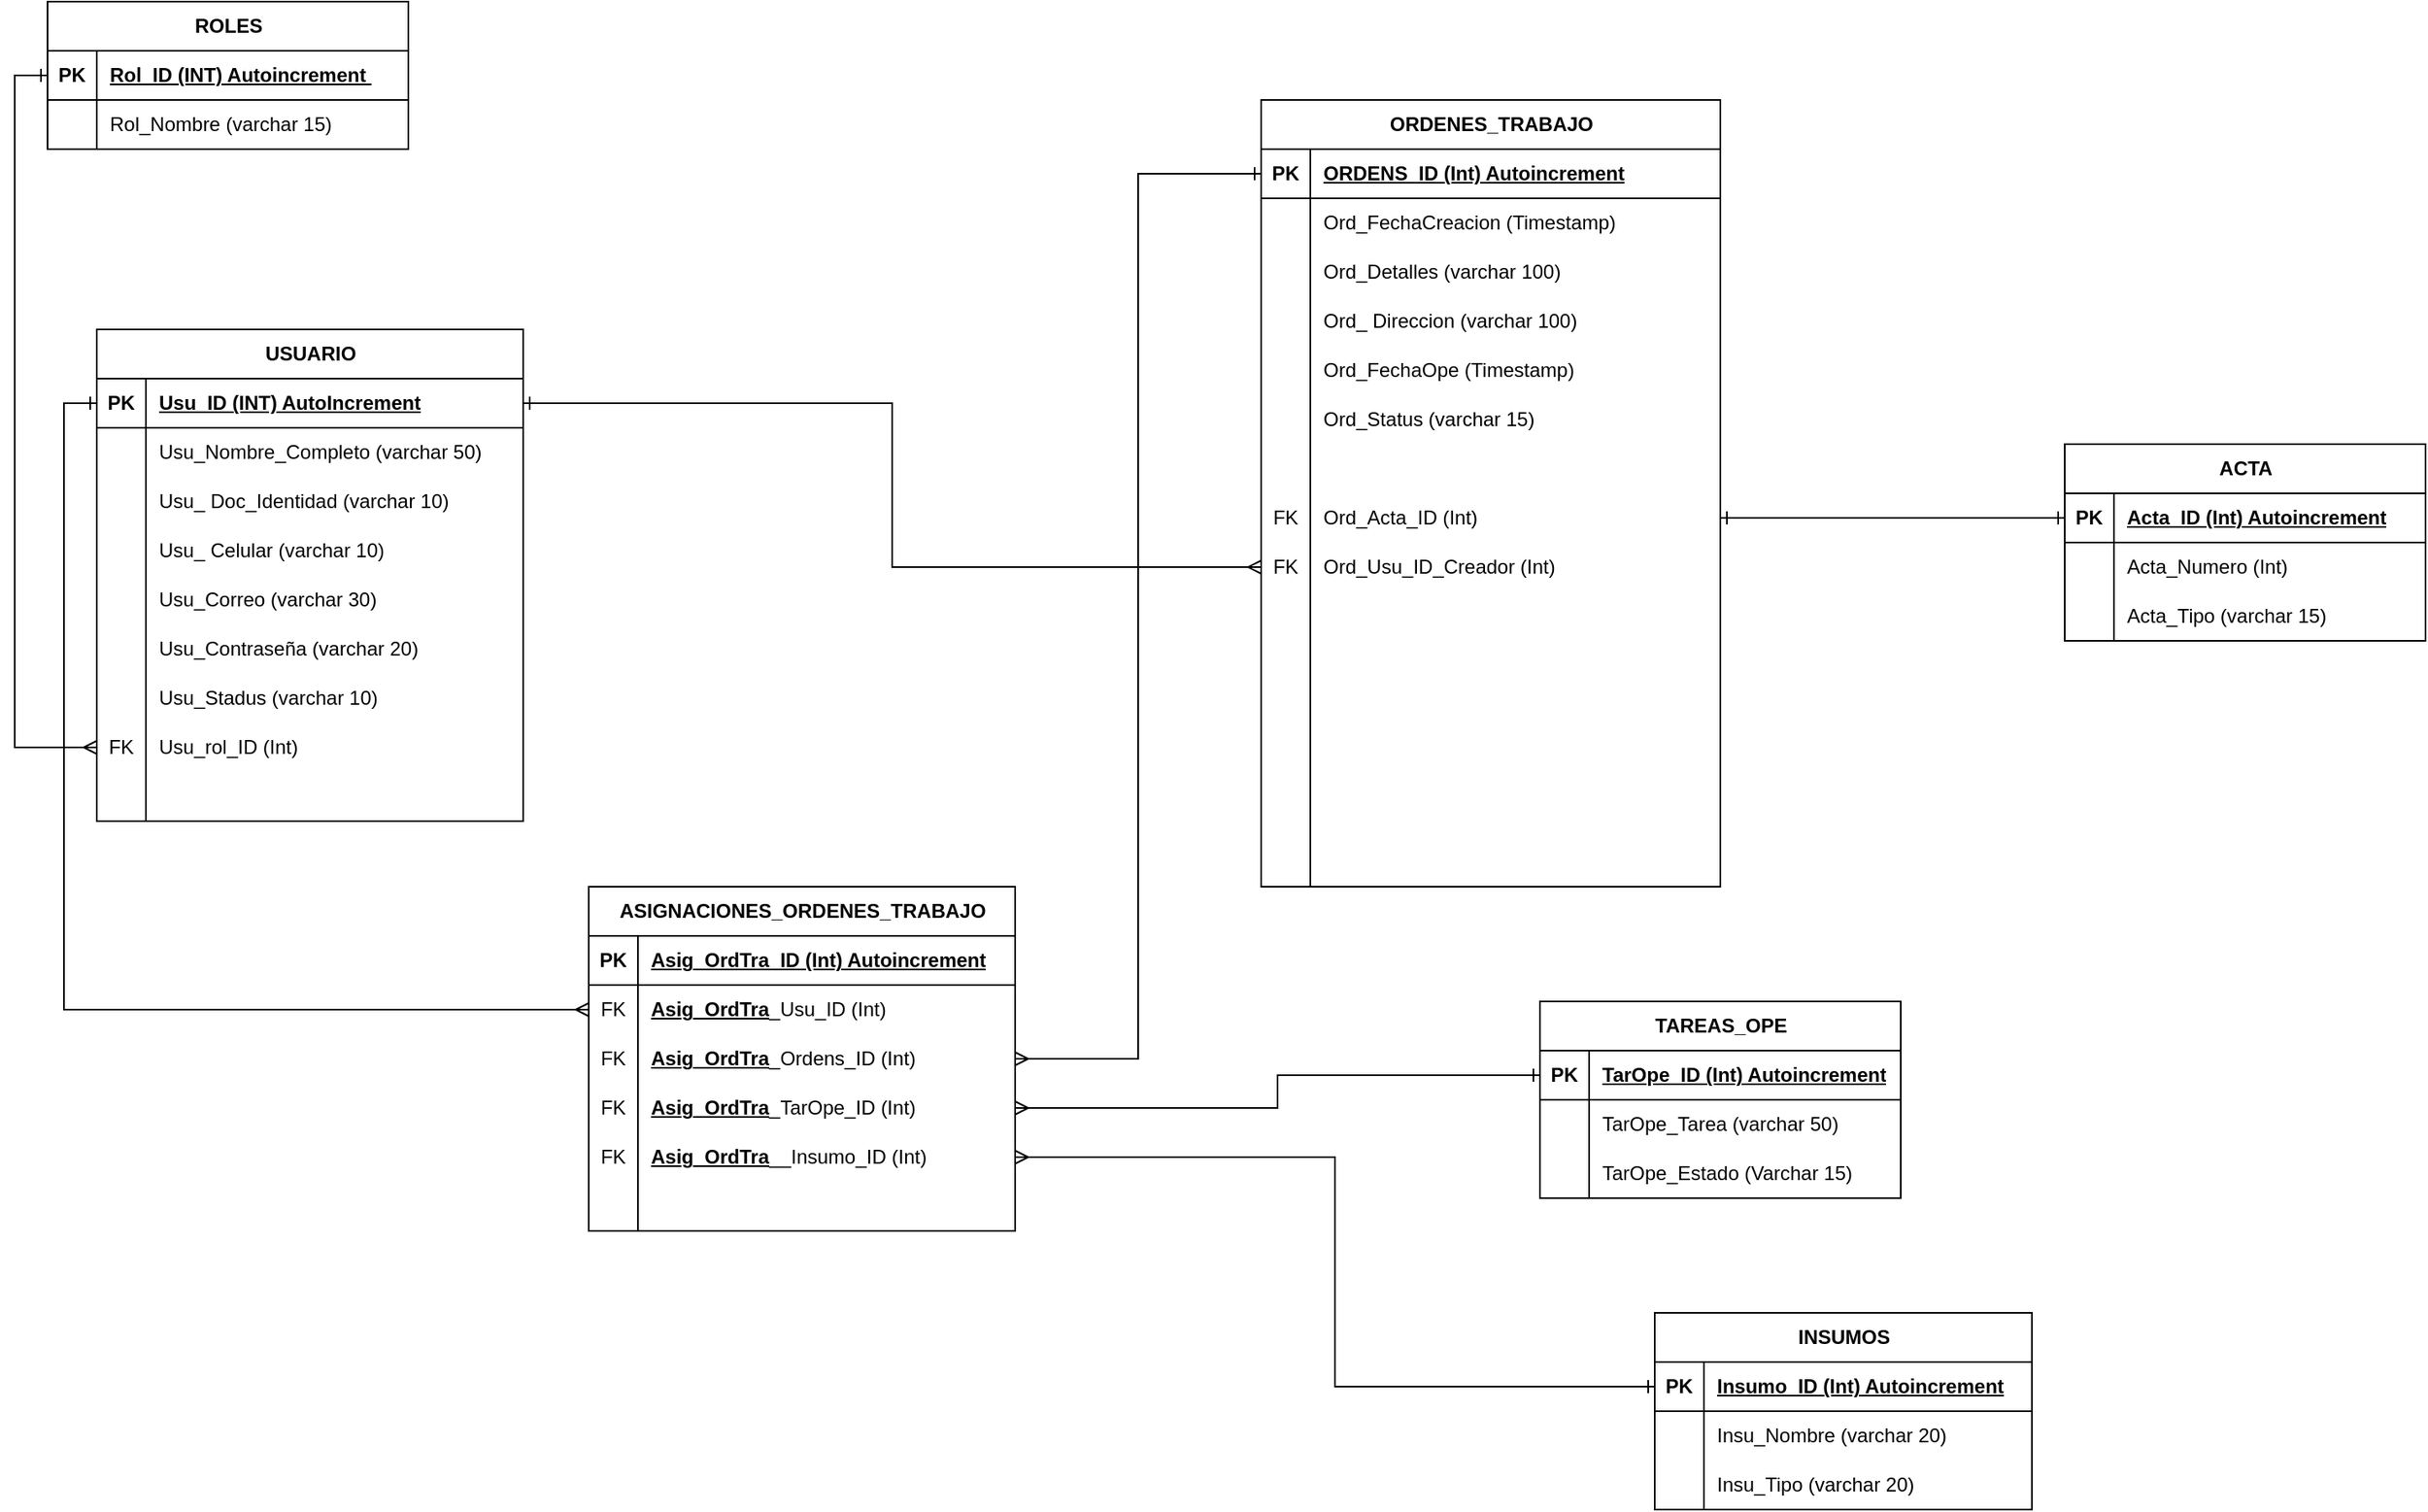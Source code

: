 <mxfile version="28.0.7">
  <diagram name="Página-1" id="JYZDpIAb-NuVrdVLog4q">
    <mxGraphModel dx="2421" dy="889" grid="0" gridSize="10" guides="1" tooltips="1" connect="1" arrows="1" fold="1" page="0" pageScale="1" pageWidth="1200" pageHeight="1920" background="none" math="0" shadow="0">
      <root>
        <mxCell id="0" />
        <mxCell id="1" parent="0" />
        <mxCell id="l03c7asjskJyUu1pIkQT-1" value="USUARIO" style="shape=table;startSize=30;container=1;collapsible=1;childLayout=tableLayout;fixedRows=1;rowLines=0;fontStyle=1;align=center;resizeLast=1;html=1;" parent="1" vertex="1">
          <mxGeometry x="180" y="230" width="260" height="300" as="geometry" />
        </mxCell>
        <mxCell id="l03c7asjskJyUu1pIkQT-2" value="" style="shape=tableRow;horizontal=0;startSize=0;swimlaneHead=0;swimlaneBody=0;fillColor=none;collapsible=0;dropTarget=0;points=[[0,0.5],[1,0.5]];portConstraint=eastwest;top=0;left=0;right=0;bottom=1;" parent="l03c7asjskJyUu1pIkQT-1" vertex="1">
          <mxGeometry y="30" width="260" height="30" as="geometry" />
        </mxCell>
        <mxCell id="l03c7asjskJyUu1pIkQT-3" value="PK" style="shape=partialRectangle;connectable=0;fillColor=none;top=0;left=0;bottom=0;right=0;fontStyle=1;overflow=hidden;whiteSpace=wrap;html=1;" parent="l03c7asjskJyUu1pIkQT-2" vertex="1">
          <mxGeometry width="30" height="30" as="geometry">
            <mxRectangle width="30" height="30" as="alternateBounds" />
          </mxGeometry>
        </mxCell>
        <mxCell id="l03c7asjskJyUu1pIkQT-4" value="Usu_ID (INT) AutoIncrement" style="shape=partialRectangle;connectable=0;fillColor=none;top=0;left=0;bottom=0;right=0;align=left;spacingLeft=6;fontStyle=5;overflow=hidden;whiteSpace=wrap;html=1;" parent="l03c7asjskJyUu1pIkQT-2" vertex="1">
          <mxGeometry x="30" width="230" height="30" as="geometry">
            <mxRectangle width="230" height="30" as="alternateBounds" />
          </mxGeometry>
        </mxCell>
        <mxCell id="l03c7asjskJyUu1pIkQT-5" value="" style="shape=tableRow;horizontal=0;startSize=0;swimlaneHead=0;swimlaneBody=0;fillColor=none;collapsible=0;dropTarget=0;points=[[0,0.5],[1,0.5]];portConstraint=eastwest;top=0;left=0;right=0;bottom=0;" parent="l03c7asjskJyUu1pIkQT-1" vertex="1">
          <mxGeometry y="60" width="260" height="30" as="geometry" />
        </mxCell>
        <mxCell id="l03c7asjskJyUu1pIkQT-6" value="" style="shape=partialRectangle;connectable=0;fillColor=none;top=0;left=0;bottom=0;right=0;editable=1;overflow=hidden;whiteSpace=wrap;html=1;" parent="l03c7asjskJyUu1pIkQT-5" vertex="1">
          <mxGeometry width="30" height="30" as="geometry">
            <mxRectangle width="30" height="30" as="alternateBounds" />
          </mxGeometry>
        </mxCell>
        <mxCell id="l03c7asjskJyUu1pIkQT-7" value="Usu_Nombre_Completo (varchar 50)" style="shape=partialRectangle;connectable=0;fillColor=none;top=0;left=0;bottom=0;right=0;align=left;spacingLeft=6;overflow=hidden;whiteSpace=wrap;html=1;" parent="l03c7asjskJyUu1pIkQT-5" vertex="1">
          <mxGeometry x="30" width="230" height="30" as="geometry">
            <mxRectangle width="230" height="30" as="alternateBounds" />
          </mxGeometry>
        </mxCell>
        <mxCell id="l03c7asjskJyUu1pIkQT-8" value="" style="shape=tableRow;horizontal=0;startSize=0;swimlaneHead=0;swimlaneBody=0;fillColor=none;collapsible=0;dropTarget=0;points=[[0,0.5],[1,0.5]];portConstraint=eastwest;top=0;left=0;right=0;bottom=0;" parent="l03c7asjskJyUu1pIkQT-1" vertex="1">
          <mxGeometry y="90" width="260" height="30" as="geometry" />
        </mxCell>
        <mxCell id="l03c7asjskJyUu1pIkQT-9" value="" style="shape=partialRectangle;connectable=0;fillColor=none;top=0;left=0;bottom=0;right=0;editable=1;overflow=hidden;whiteSpace=wrap;html=1;" parent="l03c7asjskJyUu1pIkQT-8" vertex="1">
          <mxGeometry width="30" height="30" as="geometry">
            <mxRectangle width="30" height="30" as="alternateBounds" />
          </mxGeometry>
        </mxCell>
        <mxCell id="l03c7asjskJyUu1pIkQT-10" value="Usu_ Doc_Identidad (varchar 10)" style="shape=partialRectangle;connectable=0;fillColor=none;top=0;left=0;bottom=0;right=0;align=left;spacingLeft=6;overflow=hidden;whiteSpace=wrap;html=1;" parent="l03c7asjskJyUu1pIkQT-8" vertex="1">
          <mxGeometry x="30" width="230" height="30" as="geometry">
            <mxRectangle width="230" height="30" as="alternateBounds" />
          </mxGeometry>
        </mxCell>
        <mxCell id="l03c7asjskJyUu1pIkQT-11" value="" style="shape=tableRow;horizontal=0;startSize=0;swimlaneHead=0;swimlaneBody=0;fillColor=none;collapsible=0;dropTarget=0;points=[[0,0.5],[1,0.5]];portConstraint=eastwest;top=0;left=0;right=0;bottom=0;" parent="l03c7asjskJyUu1pIkQT-1" vertex="1">
          <mxGeometry y="120" width="260" height="30" as="geometry" />
        </mxCell>
        <mxCell id="l03c7asjskJyUu1pIkQT-12" value="" style="shape=partialRectangle;connectable=0;fillColor=none;top=0;left=0;bottom=0;right=0;editable=1;overflow=hidden;whiteSpace=wrap;html=1;" parent="l03c7asjskJyUu1pIkQT-11" vertex="1">
          <mxGeometry width="30" height="30" as="geometry">
            <mxRectangle width="30" height="30" as="alternateBounds" />
          </mxGeometry>
        </mxCell>
        <mxCell id="l03c7asjskJyUu1pIkQT-13" value="Usu_ Celular (varchar 10)" style="shape=partialRectangle;connectable=0;fillColor=none;top=0;left=0;bottom=0;right=0;align=left;spacingLeft=6;overflow=hidden;whiteSpace=wrap;html=1;" parent="l03c7asjskJyUu1pIkQT-11" vertex="1">
          <mxGeometry x="30" width="230" height="30" as="geometry">
            <mxRectangle width="230" height="30" as="alternateBounds" />
          </mxGeometry>
        </mxCell>
        <mxCell id="l03c7asjskJyUu1pIkQT-14" style="shape=tableRow;horizontal=0;startSize=0;swimlaneHead=0;swimlaneBody=0;fillColor=none;collapsible=0;dropTarget=0;points=[[0,0.5],[1,0.5]];portConstraint=eastwest;top=0;left=0;right=0;bottom=0;" parent="l03c7asjskJyUu1pIkQT-1" vertex="1">
          <mxGeometry y="150" width="260" height="30" as="geometry" />
        </mxCell>
        <mxCell id="l03c7asjskJyUu1pIkQT-15" style="shape=partialRectangle;connectable=0;fillColor=none;top=0;left=0;bottom=0;right=0;editable=1;overflow=hidden;whiteSpace=wrap;html=1;" parent="l03c7asjskJyUu1pIkQT-14" vertex="1">
          <mxGeometry width="30" height="30" as="geometry">
            <mxRectangle width="30" height="30" as="alternateBounds" />
          </mxGeometry>
        </mxCell>
        <mxCell id="l03c7asjskJyUu1pIkQT-16" value="Usu_Correo (varchar 30)" style="shape=partialRectangle;connectable=0;fillColor=none;top=0;left=0;bottom=0;right=0;align=left;spacingLeft=6;overflow=hidden;whiteSpace=wrap;html=1;" parent="l03c7asjskJyUu1pIkQT-14" vertex="1">
          <mxGeometry x="30" width="230" height="30" as="geometry">
            <mxRectangle width="230" height="30" as="alternateBounds" />
          </mxGeometry>
        </mxCell>
        <mxCell id="l03c7asjskJyUu1pIkQT-17" style="shape=tableRow;horizontal=0;startSize=0;swimlaneHead=0;swimlaneBody=0;fillColor=none;collapsible=0;dropTarget=0;points=[[0,0.5],[1,0.5]];portConstraint=eastwest;top=0;left=0;right=0;bottom=0;" parent="l03c7asjskJyUu1pIkQT-1" vertex="1">
          <mxGeometry y="180" width="260" height="30" as="geometry" />
        </mxCell>
        <mxCell id="l03c7asjskJyUu1pIkQT-18" style="shape=partialRectangle;connectable=0;fillColor=none;top=0;left=0;bottom=0;right=0;editable=1;overflow=hidden;whiteSpace=wrap;html=1;" parent="l03c7asjskJyUu1pIkQT-17" vertex="1">
          <mxGeometry width="30" height="30" as="geometry">
            <mxRectangle width="30" height="30" as="alternateBounds" />
          </mxGeometry>
        </mxCell>
        <mxCell id="l03c7asjskJyUu1pIkQT-19" value="Usu_Contraseña (varchar 20)" style="shape=partialRectangle;connectable=0;fillColor=none;top=0;left=0;bottom=0;right=0;align=left;spacingLeft=6;overflow=hidden;whiteSpace=wrap;html=1;" parent="l03c7asjskJyUu1pIkQT-17" vertex="1">
          <mxGeometry x="30" width="230" height="30" as="geometry">
            <mxRectangle width="230" height="30" as="alternateBounds" />
          </mxGeometry>
        </mxCell>
        <mxCell id="l03c7asjskJyUu1pIkQT-20" style="shape=tableRow;horizontal=0;startSize=0;swimlaneHead=0;swimlaneBody=0;fillColor=none;collapsible=0;dropTarget=0;points=[[0,0.5],[1,0.5]];portConstraint=eastwest;top=0;left=0;right=0;bottom=0;" parent="l03c7asjskJyUu1pIkQT-1" vertex="1">
          <mxGeometry y="210" width="260" height="30" as="geometry" />
        </mxCell>
        <mxCell id="l03c7asjskJyUu1pIkQT-21" style="shape=partialRectangle;connectable=0;fillColor=none;top=0;left=0;bottom=0;right=0;editable=1;overflow=hidden;whiteSpace=wrap;html=1;" parent="l03c7asjskJyUu1pIkQT-20" vertex="1">
          <mxGeometry width="30" height="30" as="geometry">
            <mxRectangle width="30" height="30" as="alternateBounds" />
          </mxGeometry>
        </mxCell>
        <mxCell id="l03c7asjskJyUu1pIkQT-22" value="Usu_Stadus (varchar 10)" style="shape=partialRectangle;connectable=0;fillColor=none;top=0;left=0;bottom=0;right=0;align=left;spacingLeft=6;overflow=hidden;whiteSpace=wrap;html=1;" parent="l03c7asjskJyUu1pIkQT-20" vertex="1">
          <mxGeometry x="30" width="230" height="30" as="geometry">
            <mxRectangle width="230" height="30" as="alternateBounds" />
          </mxGeometry>
        </mxCell>
        <mxCell id="l03c7asjskJyUu1pIkQT-23" style="shape=tableRow;horizontal=0;startSize=0;swimlaneHead=0;swimlaneBody=0;fillColor=none;collapsible=0;dropTarget=0;points=[[0,0.5],[1,0.5]];portConstraint=eastwest;top=0;left=0;right=0;bottom=0;" parent="l03c7asjskJyUu1pIkQT-1" vertex="1">
          <mxGeometry y="240" width="260" height="30" as="geometry" />
        </mxCell>
        <mxCell id="l03c7asjskJyUu1pIkQT-24" value="FK" style="shape=partialRectangle;connectable=0;fillColor=none;top=0;left=0;bottom=0;right=0;editable=1;overflow=hidden;whiteSpace=wrap;html=1;" parent="l03c7asjskJyUu1pIkQT-23" vertex="1">
          <mxGeometry width="30" height="30" as="geometry">
            <mxRectangle width="30" height="30" as="alternateBounds" />
          </mxGeometry>
        </mxCell>
        <mxCell id="l03c7asjskJyUu1pIkQT-25" value="Usu_rol_ID (Int)" style="shape=partialRectangle;connectable=0;fillColor=none;top=0;left=0;bottom=0;right=0;align=left;spacingLeft=6;overflow=hidden;whiteSpace=wrap;html=1;" parent="l03c7asjskJyUu1pIkQT-23" vertex="1">
          <mxGeometry x="30" width="230" height="30" as="geometry">
            <mxRectangle width="230" height="30" as="alternateBounds" />
          </mxGeometry>
        </mxCell>
        <mxCell id="l03c7asjskJyUu1pIkQT-26" style="shape=tableRow;horizontal=0;startSize=0;swimlaneHead=0;swimlaneBody=0;fillColor=none;collapsible=0;dropTarget=0;points=[[0,0.5],[1,0.5]];portConstraint=eastwest;top=0;left=0;right=0;bottom=0;" parent="l03c7asjskJyUu1pIkQT-1" vertex="1">
          <mxGeometry y="270" width="260" height="30" as="geometry" />
        </mxCell>
        <mxCell id="l03c7asjskJyUu1pIkQT-27" style="shape=partialRectangle;connectable=0;fillColor=none;top=0;left=0;bottom=0;right=0;editable=1;overflow=hidden;whiteSpace=wrap;html=1;" parent="l03c7asjskJyUu1pIkQT-26" vertex="1">
          <mxGeometry width="30" height="30" as="geometry">
            <mxRectangle width="30" height="30" as="alternateBounds" />
          </mxGeometry>
        </mxCell>
        <mxCell id="l03c7asjskJyUu1pIkQT-28" style="shape=partialRectangle;connectable=0;fillColor=none;top=0;left=0;bottom=0;right=0;align=left;spacingLeft=6;overflow=hidden;whiteSpace=wrap;html=1;" parent="l03c7asjskJyUu1pIkQT-26" vertex="1">
          <mxGeometry x="30" width="230" height="30" as="geometry">
            <mxRectangle width="230" height="30" as="alternateBounds" />
          </mxGeometry>
        </mxCell>
        <mxCell id="l03c7asjskJyUu1pIkQT-29" value="ROLES" style="shape=table;startSize=30;container=1;collapsible=1;childLayout=tableLayout;fixedRows=1;rowLines=0;fontStyle=1;align=center;resizeLast=1;html=1;" parent="1" vertex="1">
          <mxGeometry x="150" y="30" width="220" height="90" as="geometry" />
        </mxCell>
        <mxCell id="l03c7asjskJyUu1pIkQT-30" value="" style="shape=tableRow;horizontal=0;startSize=0;swimlaneHead=0;swimlaneBody=0;fillColor=none;collapsible=0;dropTarget=0;points=[[0,0.5],[1,0.5]];portConstraint=eastwest;top=0;left=0;right=0;bottom=1;" parent="l03c7asjskJyUu1pIkQT-29" vertex="1">
          <mxGeometry y="30" width="220" height="30" as="geometry" />
        </mxCell>
        <mxCell id="l03c7asjskJyUu1pIkQT-31" value="PK" style="shape=partialRectangle;connectable=0;fillColor=none;top=0;left=0;bottom=0;right=0;fontStyle=1;overflow=hidden;whiteSpace=wrap;html=1;" parent="l03c7asjskJyUu1pIkQT-30" vertex="1">
          <mxGeometry width="30" height="30" as="geometry">
            <mxRectangle width="30" height="30" as="alternateBounds" />
          </mxGeometry>
        </mxCell>
        <mxCell id="l03c7asjskJyUu1pIkQT-32" value="Rol_ID (INT) Autoincrement&amp;nbsp;" style="shape=partialRectangle;connectable=0;fillColor=none;top=0;left=0;bottom=0;right=0;align=left;spacingLeft=6;fontStyle=5;overflow=hidden;whiteSpace=wrap;html=1;" parent="l03c7asjskJyUu1pIkQT-30" vertex="1">
          <mxGeometry x="30" width="190" height="30" as="geometry">
            <mxRectangle width="190" height="30" as="alternateBounds" />
          </mxGeometry>
        </mxCell>
        <mxCell id="l03c7asjskJyUu1pIkQT-33" value="" style="shape=tableRow;horizontal=0;startSize=0;swimlaneHead=0;swimlaneBody=0;fillColor=none;collapsible=0;dropTarget=0;points=[[0,0.5],[1,0.5]];portConstraint=eastwest;top=0;left=0;right=0;bottom=0;" parent="l03c7asjskJyUu1pIkQT-29" vertex="1">
          <mxGeometry y="60" width="220" height="30" as="geometry" />
        </mxCell>
        <mxCell id="l03c7asjskJyUu1pIkQT-34" value="" style="shape=partialRectangle;connectable=0;fillColor=none;top=0;left=0;bottom=0;right=0;editable=1;overflow=hidden;whiteSpace=wrap;html=1;" parent="l03c7asjskJyUu1pIkQT-33" vertex="1">
          <mxGeometry width="30" height="30" as="geometry">
            <mxRectangle width="30" height="30" as="alternateBounds" />
          </mxGeometry>
        </mxCell>
        <mxCell id="l03c7asjskJyUu1pIkQT-35" value="Rol_Nombre (varchar 15)" style="shape=partialRectangle;connectable=0;fillColor=none;top=0;left=0;bottom=0;right=0;align=left;spacingLeft=6;overflow=hidden;whiteSpace=wrap;html=1;" parent="l03c7asjskJyUu1pIkQT-33" vertex="1">
          <mxGeometry x="30" width="190" height="30" as="geometry">
            <mxRectangle width="190" height="30" as="alternateBounds" />
          </mxGeometry>
        </mxCell>
        <mxCell id="l03c7asjskJyUu1pIkQT-42" style="edgeStyle=orthogonalEdgeStyle;rounded=0;orthogonalLoop=1;jettySize=auto;html=1;entryX=0;entryY=0.5;entryDx=0;entryDy=0;endArrow=ERone;endFill=0;startArrow=ERmany;startFill=0;exitX=0;exitY=0.5;exitDx=0;exitDy=0;" parent="1" source="l03c7asjskJyUu1pIkQT-23" target="l03c7asjskJyUu1pIkQT-30" edge="1">
          <mxGeometry relative="1" as="geometry" />
        </mxCell>
        <mxCell id="l03c7asjskJyUu1pIkQT-43" value="ORDENES_TRABAJO" style="shape=table;startSize=30;container=1;collapsible=1;childLayout=tableLayout;fixedRows=1;rowLines=0;fontStyle=1;align=center;resizeLast=1;html=1;" parent="1" vertex="1">
          <mxGeometry x="890" y="90" width="280" height="480" as="geometry" />
        </mxCell>
        <mxCell id="l03c7asjskJyUu1pIkQT-44" value="" style="shape=tableRow;horizontal=0;startSize=0;swimlaneHead=0;swimlaneBody=0;fillColor=none;collapsible=0;dropTarget=0;points=[[0,0.5],[1,0.5]];portConstraint=eastwest;top=0;left=0;right=0;bottom=1;" parent="l03c7asjskJyUu1pIkQT-43" vertex="1">
          <mxGeometry y="30" width="280" height="30" as="geometry" />
        </mxCell>
        <mxCell id="l03c7asjskJyUu1pIkQT-45" value="PK" style="shape=partialRectangle;connectable=0;fillColor=none;top=0;left=0;bottom=0;right=0;fontStyle=1;overflow=hidden;whiteSpace=wrap;html=1;" parent="l03c7asjskJyUu1pIkQT-44" vertex="1">
          <mxGeometry width="30" height="30" as="geometry">
            <mxRectangle width="30" height="30" as="alternateBounds" />
          </mxGeometry>
        </mxCell>
        <mxCell id="l03c7asjskJyUu1pIkQT-46" value="ORDENS_ID (Int) Autoincrement" style="shape=partialRectangle;connectable=0;fillColor=none;top=0;left=0;bottom=0;right=0;align=left;spacingLeft=6;fontStyle=5;overflow=hidden;whiteSpace=wrap;html=1;" parent="l03c7asjskJyUu1pIkQT-44" vertex="1">
          <mxGeometry x="30" width="250" height="30" as="geometry">
            <mxRectangle width="250" height="30" as="alternateBounds" />
          </mxGeometry>
        </mxCell>
        <mxCell id="l03c7asjskJyUu1pIkQT-47" value="" style="shape=tableRow;horizontal=0;startSize=0;swimlaneHead=0;swimlaneBody=0;fillColor=none;collapsible=0;dropTarget=0;points=[[0,0.5],[1,0.5]];portConstraint=eastwest;top=0;left=0;right=0;bottom=0;" parent="l03c7asjskJyUu1pIkQT-43" vertex="1">
          <mxGeometry y="60" width="280" height="30" as="geometry" />
        </mxCell>
        <mxCell id="l03c7asjskJyUu1pIkQT-48" value="" style="shape=partialRectangle;connectable=0;fillColor=none;top=0;left=0;bottom=0;right=0;editable=1;overflow=hidden;whiteSpace=wrap;html=1;" parent="l03c7asjskJyUu1pIkQT-47" vertex="1">
          <mxGeometry width="30" height="30" as="geometry">
            <mxRectangle width="30" height="30" as="alternateBounds" />
          </mxGeometry>
        </mxCell>
        <mxCell id="l03c7asjskJyUu1pIkQT-49" value="Ord_FechaCreacion (Timestamp)" style="shape=partialRectangle;connectable=0;fillColor=none;top=0;left=0;bottom=0;right=0;align=left;spacingLeft=6;overflow=hidden;whiteSpace=wrap;html=1;" parent="l03c7asjskJyUu1pIkQT-47" vertex="1">
          <mxGeometry x="30" width="250" height="30" as="geometry">
            <mxRectangle width="250" height="30" as="alternateBounds" />
          </mxGeometry>
        </mxCell>
        <mxCell id="l03c7asjskJyUu1pIkQT-50" value="" style="shape=tableRow;horizontal=0;startSize=0;swimlaneHead=0;swimlaneBody=0;fillColor=none;collapsible=0;dropTarget=0;points=[[0,0.5],[1,0.5]];portConstraint=eastwest;top=0;left=0;right=0;bottom=0;" parent="l03c7asjskJyUu1pIkQT-43" vertex="1">
          <mxGeometry y="90" width="280" height="30" as="geometry" />
        </mxCell>
        <mxCell id="l03c7asjskJyUu1pIkQT-51" value="" style="shape=partialRectangle;connectable=0;fillColor=none;top=0;left=0;bottom=0;right=0;editable=1;overflow=hidden;whiteSpace=wrap;html=1;" parent="l03c7asjskJyUu1pIkQT-50" vertex="1">
          <mxGeometry width="30" height="30" as="geometry">
            <mxRectangle width="30" height="30" as="alternateBounds" />
          </mxGeometry>
        </mxCell>
        <mxCell id="l03c7asjskJyUu1pIkQT-52" value="Ord_Detalles (varchar 100)" style="shape=partialRectangle;connectable=0;fillColor=none;top=0;left=0;bottom=0;right=0;align=left;spacingLeft=6;overflow=hidden;whiteSpace=wrap;html=1;" parent="l03c7asjskJyUu1pIkQT-50" vertex="1">
          <mxGeometry x="30" width="250" height="30" as="geometry">
            <mxRectangle width="250" height="30" as="alternateBounds" />
          </mxGeometry>
        </mxCell>
        <mxCell id="l03c7asjskJyUu1pIkQT-53" value="" style="shape=tableRow;horizontal=0;startSize=0;swimlaneHead=0;swimlaneBody=0;fillColor=none;collapsible=0;dropTarget=0;points=[[0,0.5],[1,0.5]];portConstraint=eastwest;top=0;left=0;right=0;bottom=0;" parent="l03c7asjskJyUu1pIkQT-43" vertex="1">
          <mxGeometry y="120" width="280" height="30" as="geometry" />
        </mxCell>
        <mxCell id="l03c7asjskJyUu1pIkQT-54" value="" style="shape=partialRectangle;connectable=0;fillColor=none;top=0;left=0;bottom=0;right=0;editable=1;overflow=hidden;whiteSpace=wrap;html=1;" parent="l03c7asjskJyUu1pIkQT-53" vertex="1">
          <mxGeometry width="30" height="30" as="geometry">
            <mxRectangle width="30" height="30" as="alternateBounds" />
          </mxGeometry>
        </mxCell>
        <mxCell id="l03c7asjskJyUu1pIkQT-55" value="Ord_ Direccion (varchar 100)" style="shape=partialRectangle;connectable=0;fillColor=none;top=0;left=0;bottom=0;right=0;align=left;spacingLeft=6;overflow=hidden;whiteSpace=wrap;html=1;" parent="l03c7asjskJyUu1pIkQT-53" vertex="1">
          <mxGeometry x="30" width="250" height="30" as="geometry">
            <mxRectangle width="250" height="30" as="alternateBounds" />
          </mxGeometry>
        </mxCell>
        <mxCell id="l03c7asjskJyUu1pIkQT-79" style="shape=tableRow;horizontal=0;startSize=0;swimlaneHead=0;swimlaneBody=0;fillColor=none;collapsible=0;dropTarget=0;points=[[0,0.5],[1,0.5]];portConstraint=eastwest;top=0;left=0;right=0;bottom=0;" parent="l03c7asjskJyUu1pIkQT-43" vertex="1">
          <mxGeometry y="150" width="280" height="30" as="geometry" />
        </mxCell>
        <mxCell id="l03c7asjskJyUu1pIkQT-80" style="shape=partialRectangle;connectable=0;fillColor=none;top=0;left=0;bottom=0;right=0;editable=1;overflow=hidden;whiteSpace=wrap;html=1;" parent="l03c7asjskJyUu1pIkQT-79" vertex="1">
          <mxGeometry width="30" height="30" as="geometry">
            <mxRectangle width="30" height="30" as="alternateBounds" />
          </mxGeometry>
        </mxCell>
        <mxCell id="l03c7asjskJyUu1pIkQT-81" value="Ord_FechaOpe (Timestamp)" style="shape=partialRectangle;connectable=0;fillColor=none;top=0;left=0;bottom=0;right=0;align=left;spacingLeft=6;overflow=hidden;whiteSpace=wrap;html=1;" parent="l03c7asjskJyUu1pIkQT-79" vertex="1">
          <mxGeometry x="30" width="250" height="30" as="geometry">
            <mxRectangle width="250" height="30" as="alternateBounds" />
          </mxGeometry>
        </mxCell>
        <mxCell id="l03c7asjskJyUu1pIkQT-82" style="shape=tableRow;horizontal=0;startSize=0;swimlaneHead=0;swimlaneBody=0;fillColor=none;collapsible=0;dropTarget=0;points=[[0,0.5],[1,0.5]];portConstraint=eastwest;top=0;left=0;right=0;bottom=0;" parent="l03c7asjskJyUu1pIkQT-43" vertex="1">
          <mxGeometry y="180" width="280" height="30" as="geometry" />
        </mxCell>
        <mxCell id="l03c7asjskJyUu1pIkQT-83" style="shape=partialRectangle;connectable=0;fillColor=none;top=0;left=0;bottom=0;right=0;editable=1;overflow=hidden;whiteSpace=wrap;html=1;" parent="l03c7asjskJyUu1pIkQT-82" vertex="1">
          <mxGeometry width="30" height="30" as="geometry">
            <mxRectangle width="30" height="30" as="alternateBounds" />
          </mxGeometry>
        </mxCell>
        <mxCell id="l03c7asjskJyUu1pIkQT-84" value="Ord_Status (varchar 15)" style="shape=partialRectangle;connectable=0;fillColor=none;top=0;left=0;bottom=0;right=0;align=left;spacingLeft=6;overflow=hidden;whiteSpace=wrap;html=1;" parent="l03c7asjskJyUu1pIkQT-82" vertex="1">
          <mxGeometry x="30" width="250" height="30" as="geometry">
            <mxRectangle width="250" height="30" as="alternateBounds" />
          </mxGeometry>
        </mxCell>
        <mxCell id="l03c7asjskJyUu1pIkQT-85" style="shape=tableRow;horizontal=0;startSize=0;swimlaneHead=0;swimlaneBody=0;fillColor=none;collapsible=0;dropTarget=0;points=[[0,0.5],[1,0.5]];portConstraint=eastwest;top=0;left=0;right=0;bottom=0;" parent="l03c7asjskJyUu1pIkQT-43" vertex="1">
          <mxGeometry y="210" width="280" height="30" as="geometry" />
        </mxCell>
        <mxCell id="l03c7asjskJyUu1pIkQT-86" value="" style="shape=partialRectangle;connectable=0;fillColor=none;top=0;left=0;bottom=0;right=0;editable=1;overflow=hidden;whiteSpace=wrap;html=1;" parent="l03c7asjskJyUu1pIkQT-85" vertex="1">
          <mxGeometry width="30" height="30" as="geometry">
            <mxRectangle width="30" height="30" as="alternateBounds" />
          </mxGeometry>
        </mxCell>
        <mxCell id="l03c7asjskJyUu1pIkQT-87" value="" style="shape=partialRectangle;connectable=0;fillColor=none;top=0;left=0;bottom=0;right=0;align=left;spacingLeft=6;overflow=hidden;whiteSpace=wrap;html=1;" parent="l03c7asjskJyUu1pIkQT-85" vertex="1">
          <mxGeometry x="30" width="250" height="30" as="geometry">
            <mxRectangle width="250" height="30" as="alternateBounds" />
          </mxGeometry>
        </mxCell>
        <mxCell id="l03c7asjskJyUu1pIkQT-88" style="shape=tableRow;horizontal=0;startSize=0;swimlaneHead=0;swimlaneBody=0;fillColor=none;collapsible=0;dropTarget=0;points=[[0,0.5],[1,0.5]];portConstraint=eastwest;top=0;left=0;right=0;bottom=0;" parent="l03c7asjskJyUu1pIkQT-43" vertex="1">
          <mxGeometry y="240" width="280" height="30" as="geometry" />
        </mxCell>
        <mxCell id="l03c7asjskJyUu1pIkQT-89" value="FK" style="shape=partialRectangle;connectable=0;fillColor=none;top=0;left=0;bottom=0;right=0;editable=1;overflow=hidden;whiteSpace=wrap;html=1;" parent="l03c7asjskJyUu1pIkQT-88" vertex="1">
          <mxGeometry width="30" height="30" as="geometry">
            <mxRectangle width="30" height="30" as="alternateBounds" />
          </mxGeometry>
        </mxCell>
        <mxCell id="l03c7asjskJyUu1pIkQT-90" value="Ord_Acta_ID (Int)" style="shape=partialRectangle;connectable=0;fillColor=none;top=0;left=0;bottom=0;right=0;align=left;spacingLeft=6;overflow=hidden;whiteSpace=wrap;html=1;" parent="l03c7asjskJyUu1pIkQT-88" vertex="1">
          <mxGeometry x="30" width="250" height="30" as="geometry">
            <mxRectangle width="250" height="30" as="alternateBounds" />
          </mxGeometry>
        </mxCell>
        <mxCell id="l03c7asjskJyUu1pIkQT-91" style="shape=tableRow;horizontal=0;startSize=0;swimlaneHead=0;swimlaneBody=0;fillColor=none;collapsible=0;dropTarget=0;points=[[0,0.5],[1,0.5]];portConstraint=eastwest;top=0;left=0;right=0;bottom=0;" parent="l03c7asjskJyUu1pIkQT-43" vertex="1">
          <mxGeometry y="270" width="280" height="30" as="geometry" />
        </mxCell>
        <mxCell id="l03c7asjskJyUu1pIkQT-92" value="FK" style="shape=partialRectangle;connectable=0;fillColor=none;top=0;left=0;bottom=0;right=0;editable=1;overflow=hidden;whiteSpace=wrap;html=1;" parent="l03c7asjskJyUu1pIkQT-91" vertex="1">
          <mxGeometry width="30" height="30" as="geometry">
            <mxRectangle width="30" height="30" as="alternateBounds" />
          </mxGeometry>
        </mxCell>
        <mxCell id="l03c7asjskJyUu1pIkQT-93" value="Ord_Usu_ID_Creador (Int)" style="shape=partialRectangle;connectable=0;fillColor=none;top=0;left=0;bottom=0;right=0;align=left;spacingLeft=6;overflow=hidden;whiteSpace=wrap;html=1;" parent="l03c7asjskJyUu1pIkQT-91" vertex="1">
          <mxGeometry x="30" width="250" height="30" as="geometry">
            <mxRectangle width="250" height="30" as="alternateBounds" />
          </mxGeometry>
        </mxCell>
        <mxCell id="GOvHmdUmSvBLtoNfEEm--1" style="shape=tableRow;horizontal=0;startSize=0;swimlaneHead=0;swimlaneBody=0;fillColor=none;collapsible=0;dropTarget=0;points=[[0,0.5],[1,0.5]];portConstraint=eastwest;top=0;left=0;right=0;bottom=0;" vertex="1" parent="l03c7asjskJyUu1pIkQT-43">
          <mxGeometry y="300" width="280" height="30" as="geometry" />
        </mxCell>
        <mxCell id="GOvHmdUmSvBLtoNfEEm--2" style="shape=partialRectangle;connectable=0;fillColor=none;top=0;left=0;bottom=0;right=0;editable=1;overflow=hidden;whiteSpace=wrap;html=1;" vertex="1" parent="GOvHmdUmSvBLtoNfEEm--1">
          <mxGeometry width="30" height="30" as="geometry">
            <mxRectangle width="30" height="30" as="alternateBounds" />
          </mxGeometry>
        </mxCell>
        <mxCell id="GOvHmdUmSvBLtoNfEEm--3" value="" style="shape=partialRectangle;connectable=0;fillColor=none;top=0;left=0;bottom=0;right=0;align=left;spacingLeft=6;overflow=hidden;whiteSpace=wrap;html=1;" vertex="1" parent="GOvHmdUmSvBLtoNfEEm--1">
          <mxGeometry x="30" width="250" height="30" as="geometry">
            <mxRectangle width="250" height="30" as="alternateBounds" />
          </mxGeometry>
        </mxCell>
        <mxCell id="GOvHmdUmSvBLtoNfEEm--4" style="shape=tableRow;horizontal=0;startSize=0;swimlaneHead=0;swimlaneBody=0;fillColor=none;collapsible=0;dropTarget=0;points=[[0,0.5],[1,0.5]];portConstraint=eastwest;top=0;left=0;right=0;bottom=0;" vertex="1" parent="l03c7asjskJyUu1pIkQT-43">
          <mxGeometry y="330" width="280" height="30" as="geometry" />
        </mxCell>
        <mxCell id="GOvHmdUmSvBLtoNfEEm--5" style="shape=partialRectangle;connectable=0;fillColor=none;top=0;left=0;bottom=0;right=0;editable=1;overflow=hidden;whiteSpace=wrap;html=1;" vertex="1" parent="GOvHmdUmSvBLtoNfEEm--4">
          <mxGeometry width="30" height="30" as="geometry">
            <mxRectangle width="30" height="30" as="alternateBounds" />
          </mxGeometry>
        </mxCell>
        <mxCell id="GOvHmdUmSvBLtoNfEEm--6" style="shape=partialRectangle;connectable=0;fillColor=none;top=0;left=0;bottom=0;right=0;align=left;spacingLeft=6;overflow=hidden;whiteSpace=wrap;html=1;" vertex="1" parent="GOvHmdUmSvBLtoNfEEm--4">
          <mxGeometry x="30" width="250" height="30" as="geometry">
            <mxRectangle width="250" height="30" as="alternateBounds" />
          </mxGeometry>
        </mxCell>
        <mxCell id="GOvHmdUmSvBLtoNfEEm--7" style="shape=tableRow;horizontal=0;startSize=0;swimlaneHead=0;swimlaneBody=0;fillColor=none;collapsible=0;dropTarget=0;points=[[0,0.5],[1,0.5]];portConstraint=eastwest;top=0;left=0;right=0;bottom=0;" vertex="1" parent="l03c7asjskJyUu1pIkQT-43">
          <mxGeometry y="360" width="280" height="30" as="geometry" />
        </mxCell>
        <mxCell id="GOvHmdUmSvBLtoNfEEm--8" style="shape=partialRectangle;connectable=0;fillColor=none;top=0;left=0;bottom=0;right=0;editable=1;overflow=hidden;whiteSpace=wrap;html=1;" vertex="1" parent="GOvHmdUmSvBLtoNfEEm--7">
          <mxGeometry width="30" height="30" as="geometry">
            <mxRectangle width="30" height="30" as="alternateBounds" />
          </mxGeometry>
        </mxCell>
        <mxCell id="GOvHmdUmSvBLtoNfEEm--9" style="shape=partialRectangle;connectable=0;fillColor=none;top=0;left=0;bottom=0;right=0;align=left;spacingLeft=6;overflow=hidden;whiteSpace=wrap;html=1;" vertex="1" parent="GOvHmdUmSvBLtoNfEEm--7">
          <mxGeometry x="30" width="250" height="30" as="geometry">
            <mxRectangle width="250" height="30" as="alternateBounds" />
          </mxGeometry>
        </mxCell>
        <mxCell id="GOvHmdUmSvBLtoNfEEm--10" style="shape=tableRow;horizontal=0;startSize=0;swimlaneHead=0;swimlaneBody=0;fillColor=none;collapsible=0;dropTarget=0;points=[[0,0.5],[1,0.5]];portConstraint=eastwest;top=0;left=0;right=0;bottom=0;" vertex="1" parent="l03c7asjskJyUu1pIkQT-43">
          <mxGeometry y="390" width="280" height="30" as="geometry" />
        </mxCell>
        <mxCell id="GOvHmdUmSvBLtoNfEEm--11" style="shape=partialRectangle;connectable=0;fillColor=none;top=0;left=0;bottom=0;right=0;editable=1;overflow=hidden;whiteSpace=wrap;html=1;" vertex="1" parent="GOvHmdUmSvBLtoNfEEm--10">
          <mxGeometry width="30" height="30" as="geometry">
            <mxRectangle width="30" height="30" as="alternateBounds" />
          </mxGeometry>
        </mxCell>
        <mxCell id="GOvHmdUmSvBLtoNfEEm--12" style="shape=partialRectangle;connectable=0;fillColor=none;top=0;left=0;bottom=0;right=0;align=left;spacingLeft=6;overflow=hidden;whiteSpace=wrap;html=1;" vertex="1" parent="GOvHmdUmSvBLtoNfEEm--10">
          <mxGeometry x="30" width="250" height="30" as="geometry">
            <mxRectangle width="250" height="30" as="alternateBounds" />
          </mxGeometry>
        </mxCell>
        <mxCell id="GOvHmdUmSvBLtoNfEEm--13" style="shape=tableRow;horizontal=0;startSize=0;swimlaneHead=0;swimlaneBody=0;fillColor=none;collapsible=0;dropTarget=0;points=[[0,0.5],[1,0.5]];portConstraint=eastwest;top=0;left=0;right=0;bottom=0;" vertex="1" parent="l03c7asjskJyUu1pIkQT-43">
          <mxGeometry y="420" width="280" height="30" as="geometry" />
        </mxCell>
        <mxCell id="GOvHmdUmSvBLtoNfEEm--14" style="shape=partialRectangle;connectable=0;fillColor=none;top=0;left=0;bottom=0;right=0;editable=1;overflow=hidden;whiteSpace=wrap;html=1;" vertex="1" parent="GOvHmdUmSvBLtoNfEEm--13">
          <mxGeometry width="30" height="30" as="geometry">
            <mxRectangle width="30" height="30" as="alternateBounds" />
          </mxGeometry>
        </mxCell>
        <mxCell id="GOvHmdUmSvBLtoNfEEm--15" style="shape=partialRectangle;connectable=0;fillColor=none;top=0;left=0;bottom=0;right=0;align=left;spacingLeft=6;overflow=hidden;whiteSpace=wrap;html=1;" vertex="1" parent="GOvHmdUmSvBLtoNfEEm--13">
          <mxGeometry x="30" width="250" height="30" as="geometry">
            <mxRectangle width="250" height="30" as="alternateBounds" />
          </mxGeometry>
        </mxCell>
        <mxCell id="GOvHmdUmSvBLtoNfEEm--16" style="shape=tableRow;horizontal=0;startSize=0;swimlaneHead=0;swimlaneBody=0;fillColor=none;collapsible=0;dropTarget=0;points=[[0,0.5],[1,0.5]];portConstraint=eastwest;top=0;left=0;right=0;bottom=0;" vertex="1" parent="l03c7asjskJyUu1pIkQT-43">
          <mxGeometry y="450" width="280" height="30" as="geometry" />
        </mxCell>
        <mxCell id="GOvHmdUmSvBLtoNfEEm--17" style="shape=partialRectangle;connectable=0;fillColor=none;top=0;left=0;bottom=0;right=0;editable=1;overflow=hidden;whiteSpace=wrap;html=1;" vertex="1" parent="GOvHmdUmSvBLtoNfEEm--16">
          <mxGeometry width="30" height="30" as="geometry">
            <mxRectangle width="30" height="30" as="alternateBounds" />
          </mxGeometry>
        </mxCell>
        <mxCell id="GOvHmdUmSvBLtoNfEEm--18" style="shape=partialRectangle;connectable=0;fillColor=none;top=0;left=0;bottom=0;right=0;align=left;spacingLeft=6;overflow=hidden;whiteSpace=wrap;html=1;" vertex="1" parent="GOvHmdUmSvBLtoNfEEm--16">
          <mxGeometry x="30" width="250" height="30" as="geometry">
            <mxRectangle width="250" height="30" as="alternateBounds" />
          </mxGeometry>
        </mxCell>
        <mxCell id="l03c7asjskJyUu1pIkQT-69" value="ACTA" style="shape=table;startSize=30;container=1;collapsible=1;childLayout=tableLayout;fixedRows=1;rowLines=0;fontStyle=1;align=center;resizeLast=1;html=1;" parent="1" vertex="1">
          <mxGeometry x="1380" y="300" width="220" height="120" as="geometry" />
        </mxCell>
        <mxCell id="l03c7asjskJyUu1pIkQT-70" value="" style="shape=tableRow;horizontal=0;startSize=0;swimlaneHead=0;swimlaneBody=0;fillColor=none;collapsible=0;dropTarget=0;points=[[0,0.5],[1,0.5]];portConstraint=eastwest;top=0;left=0;right=0;bottom=1;" parent="l03c7asjskJyUu1pIkQT-69" vertex="1">
          <mxGeometry y="30" width="220" height="30" as="geometry" />
        </mxCell>
        <mxCell id="l03c7asjskJyUu1pIkQT-71" value="PK" style="shape=partialRectangle;connectable=0;fillColor=none;top=0;left=0;bottom=0;right=0;fontStyle=1;overflow=hidden;whiteSpace=wrap;html=1;" parent="l03c7asjskJyUu1pIkQT-70" vertex="1">
          <mxGeometry width="30" height="30" as="geometry">
            <mxRectangle width="30" height="30" as="alternateBounds" />
          </mxGeometry>
        </mxCell>
        <mxCell id="l03c7asjskJyUu1pIkQT-72" value="Acta_ID (Int) Autoincrement" style="shape=partialRectangle;connectable=0;fillColor=none;top=0;left=0;bottom=0;right=0;align=left;spacingLeft=6;fontStyle=5;overflow=hidden;whiteSpace=wrap;html=1;" parent="l03c7asjskJyUu1pIkQT-70" vertex="1">
          <mxGeometry x="30" width="190" height="30" as="geometry">
            <mxRectangle width="190" height="30" as="alternateBounds" />
          </mxGeometry>
        </mxCell>
        <mxCell id="l03c7asjskJyUu1pIkQT-73" value="" style="shape=tableRow;horizontal=0;startSize=0;swimlaneHead=0;swimlaneBody=0;fillColor=none;collapsible=0;dropTarget=0;points=[[0,0.5],[1,0.5]];portConstraint=eastwest;top=0;left=0;right=0;bottom=0;" parent="l03c7asjskJyUu1pIkQT-69" vertex="1">
          <mxGeometry y="60" width="220" height="30" as="geometry" />
        </mxCell>
        <mxCell id="l03c7asjskJyUu1pIkQT-74" value="" style="shape=partialRectangle;connectable=0;fillColor=none;top=0;left=0;bottom=0;right=0;editable=1;overflow=hidden;whiteSpace=wrap;html=1;" parent="l03c7asjskJyUu1pIkQT-73" vertex="1">
          <mxGeometry width="30" height="30" as="geometry">
            <mxRectangle width="30" height="30" as="alternateBounds" />
          </mxGeometry>
        </mxCell>
        <mxCell id="l03c7asjskJyUu1pIkQT-75" value="Acta_Numero (Int)" style="shape=partialRectangle;connectable=0;fillColor=none;top=0;left=0;bottom=0;right=0;align=left;spacingLeft=6;overflow=hidden;whiteSpace=wrap;html=1;" parent="l03c7asjskJyUu1pIkQT-73" vertex="1">
          <mxGeometry x="30" width="190" height="30" as="geometry">
            <mxRectangle width="190" height="30" as="alternateBounds" />
          </mxGeometry>
        </mxCell>
        <mxCell id="l03c7asjskJyUu1pIkQT-76" value="" style="shape=tableRow;horizontal=0;startSize=0;swimlaneHead=0;swimlaneBody=0;fillColor=none;collapsible=0;dropTarget=0;points=[[0,0.5],[1,0.5]];portConstraint=eastwest;top=0;left=0;right=0;bottom=0;" parent="l03c7asjskJyUu1pIkQT-69" vertex="1">
          <mxGeometry y="90" width="220" height="30" as="geometry" />
        </mxCell>
        <mxCell id="l03c7asjskJyUu1pIkQT-77" value="" style="shape=partialRectangle;connectable=0;fillColor=none;top=0;left=0;bottom=0;right=0;editable=1;overflow=hidden;whiteSpace=wrap;html=1;" parent="l03c7asjskJyUu1pIkQT-76" vertex="1">
          <mxGeometry width="30" height="30" as="geometry">
            <mxRectangle width="30" height="30" as="alternateBounds" />
          </mxGeometry>
        </mxCell>
        <mxCell id="l03c7asjskJyUu1pIkQT-78" value="Acta_Tipo (varchar 15)" style="shape=partialRectangle;connectable=0;fillColor=none;top=0;left=0;bottom=0;right=0;align=left;spacingLeft=6;overflow=hidden;whiteSpace=wrap;html=1;" parent="l03c7asjskJyUu1pIkQT-76" vertex="1">
          <mxGeometry x="30" width="190" height="30" as="geometry">
            <mxRectangle width="190" height="30" as="alternateBounds" />
          </mxGeometry>
        </mxCell>
        <mxCell id="l03c7asjskJyUu1pIkQT-95" style="edgeStyle=orthogonalEdgeStyle;rounded=0;orthogonalLoop=1;jettySize=auto;html=1;entryX=0;entryY=0.5;entryDx=0;entryDy=0;endArrow=ERone;endFill=0;startArrow=ERone;startFill=0;" parent="1" source="l03c7asjskJyUu1pIkQT-88" target="l03c7asjskJyUu1pIkQT-70" edge="1">
          <mxGeometry relative="1" as="geometry" />
        </mxCell>
        <mxCell id="GOvHmdUmSvBLtoNfEEm--19" style="edgeStyle=orthogonalEdgeStyle;rounded=0;orthogonalLoop=1;jettySize=auto;html=1;entryX=0;entryY=0.5;entryDx=0;entryDy=0;startArrow=ERone;startFill=0;endArrow=ERmany;endFill=0;" edge="1" parent="1" source="l03c7asjskJyUu1pIkQT-2" target="l03c7asjskJyUu1pIkQT-91">
          <mxGeometry relative="1" as="geometry" />
        </mxCell>
        <mxCell id="GOvHmdUmSvBLtoNfEEm--49" value="ASIGNACIONES_ORDENES_TRABAJO" style="shape=table;startSize=30;container=1;collapsible=1;childLayout=tableLayout;fixedRows=1;rowLines=0;fontStyle=1;align=center;resizeLast=1;html=1;" vertex="1" parent="1">
          <mxGeometry x="480" y="570" width="260" height="210" as="geometry" />
        </mxCell>
        <mxCell id="GOvHmdUmSvBLtoNfEEm--50" value="" style="shape=tableRow;horizontal=0;startSize=0;swimlaneHead=0;swimlaneBody=0;fillColor=none;collapsible=0;dropTarget=0;points=[[0,0.5],[1,0.5]];portConstraint=eastwest;top=0;left=0;right=0;bottom=1;" vertex="1" parent="GOvHmdUmSvBLtoNfEEm--49">
          <mxGeometry y="30" width="260" height="30" as="geometry" />
        </mxCell>
        <mxCell id="GOvHmdUmSvBLtoNfEEm--51" value="PK" style="shape=partialRectangle;connectable=0;fillColor=none;top=0;left=0;bottom=0;right=0;fontStyle=1;overflow=hidden;whiteSpace=wrap;html=1;" vertex="1" parent="GOvHmdUmSvBLtoNfEEm--50">
          <mxGeometry width="30" height="30" as="geometry">
            <mxRectangle width="30" height="30" as="alternateBounds" />
          </mxGeometry>
        </mxCell>
        <mxCell id="GOvHmdUmSvBLtoNfEEm--52" value="Asig_OrdTra_ID (Int) Autoincrement" style="shape=partialRectangle;connectable=0;fillColor=none;top=0;left=0;bottom=0;right=0;align=left;spacingLeft=6;fontStyle=5;overflow=hidden;whiteSpace=wrap;html=1;" vertex="1" parent="GOvHmdUmSvBLtoNfEEm--50">
          <mxGeometry x="30" width="230" height="30" as="geometry">
            <mxRectangle width="230" height="30" as="alternateBounds" />
          </mxGeometry>
        </mxCell>
        <mxCell id="GOvHmdUmSvBLtoNfEEm--53" value="" style="shape=tableRow;horizontal=0;startSize=0;swimlaneHead=0;swimlaneBody=0;fillColor=none;collapsible=0;dropTarget=0;points=[[0,0.5],[1,0.5]];portConstraint=eastwest;top=0;left=0;right=0;bottom=0;" vertex="1" parent="GOvHmdUmSvBLtoNfEEm--49">
          <mxGeometry y="60" width="260" height="30" as="geometry" />
        </mxCell>
        <mxCell id="GOvHmdUmSvBLtoNfEEm--54" value="FK" style="shape=partialRectangle;connectable=0;fillColor=none;top=0;left=0;bottom=0;right=0;editable=1;overflow=hidden;whiteSpace=wrap;html=1;" vertex="1" parent="GOvHmdUmSvBLtoNfEEm--53">
          <mxGeometry width="30" height="30" as="geometry">
            <mxRectangle width="30" height="30" as="alternateBounds" />
          </mxGeometry>
        </mxCell>
        <mxCell id="GOvHmdUmSvBLtoNfEEm--55" value="&lt;span style=&quot;font-weight: 700; text-decoration-line: underline;&quot;&gt;Asig_OrdTra&lt;/span&gt;_Usu_ID (Int)" style="shape=partialRectangle;connectable=0;fillColor=none;top=0;left=0;bottom=0;right=0;align=left;spacingLeft=6;overflow=hidden;whiteSpace=wrap;html=1;" vertex="1" parent="GOvHmdUmSvBLtoNfEEm--53">
          <mxGeometry x="30" width="230" height="30" as="geometry">
            <mxRectangle width="230" height="30" as="alternateBounds" />
          </mxGeometry>
        </mxCell>
        <mxCell id="GOvHmdUmSvBLtoNfEEm--56" value="" style="shape=tableRow;horizontal=0;startSize=0;swimlaneHead=0;swimlaneBody=0;fillColor=none;collapsible=0;dropTarget=0;points=[[0,0.5],[1,0.5]];portConstraint=eastwest;top=0;left=0;right=0;bottom=0;" vertex="1" parent="GOvHmdUmSvBLtoNfEEm--49">
          <mxGeometry y="90" width="260" height="30" as="geometry" />
        </mxCell>
        <mxCell id="GOvHmdUmSvBLtoNfEEm--57" value="FK" style="shape=partialRectangle;connectable=0;fillColor=none;top=0;left=0;bottom=0;right=0;editable=1;overflow=hidden;whiteSpace=wrap;html=1;" vertex="1" parent="GOvHmdUmSvBLtoNfEEm--56">
          <mxGeometry width="30" height="30" as="geometry">
            <mxRectangle width="30" height="30" as="alternateBounds" />
          </mxGeometry>
        </mxCell>
        <mxCell id="GOvHmdUmSvBLtoNfEEm--58" value="&lt;span style=&quot;font-weight: 700; text-decoration-line: underline;&quot;&gt;Asig_OrdTra&lt;/span&gt;_Ordens_ID (Int)" style="shape=partialRectangle;connectable=0;fillColor=none;top=0;left=0;bottom=0;right=0;align=left;spacingLeft=6;overflow=hidden;whiteSpace=wrap;html=1;" vertex="1" parent="GOvHmdUmSvBLtoNfEEm--56">
          <mxGeometry x="30" width="230" height="30" as="geometry">
            <mxRectangle width="230" height="30" as="alternateBounds" />
          </mxGeometry>
        </mxCell>
        <mxCell id="GOvHmdUmSvBLtoNfEEm--71" style="shape=tableRow;horizontal=0;startSize=0;swimlaneHead=0;swimlaneBody=0;fillColor=none;collapsible=0;dropTarget=0;points=[[0,0.5],[1,0.5]];portConstraint=eastwest;top=0;left=0;right=0;bottom=0;" vertex="1" parent="GOvHmdUmSvBLtoNfEEm--49">
          <mxGeometry y="120" width="260" height="30" as="geometry" />
        </mxCell>
        <mxCell id="GOvHmdUmSvBLtoNfEEm--72" value="FK" style="shape=partialRectangle;connectable=0;fillColor=none;top=0;left=0;bottom=0;right=0;editable=1;overflow=hidden;whiteSpace=wrap;html=1;" vertex="1" parent="GOvHmdUmSvBLtoNfEEm--71">
          <mxGeometry width="30" height="30" as="geometry">
            <mxRectangle width="30" height="30" as="alternateBounds" />
          </mxGeometry>
        </mxCell>
        <mxCell id="GOvHmdUmSvBLtoNfEEm--73" value="&lt;span style=&quot;font-weight: 700; text-decoration-line: underline;&quot;&gt;Asig_OrdTra&lt;/span&gt;_TarOpe_ID (Int)" style="shape=partialRectangle;connectable=0;fillColor=none;top=0;left=0;bottom=0;right=0;align=left;spacingLeft=6;overflow=hidden;whiteSpace=wrap;html=1;" vertex="1" parent="GOvHmdUmSvBLtoNfEEm--71">
          <mxGeometry x="30" width="230" height="30" as="geometry">
            <mxRectangle width="230" height="30" as="alternateBounds" />
          </mxGeometry>
        </mxCell>
        <mxCell id="GOvHmdUmSvBLtoNfEEm--85" style="shape=tableRow;horizontal=0;startSize=0;swimlaneHead=0;swimlaneBody=0;fillColor=none;collapsible=0;dropTarget=0;points=[[0,0.5],[1,0.5]];portConstraint=eastwest;top=0;left=0;right=0;bottom=0;" vertex="1" parent="GOvHmdUmSvBLtoNfEEm--49">
          <mxGeometry y="150" width="260" height="30" as="geometry" />
        </mxCell>
        <mxCell id="GOvHmdUmSvBLtoNfEEm--86" value="FK" style="shape=partialRectangle;connectable=0;fillColor=none;top=0;left=0;bottom=0;right=0;editable=1;overflow=hidden;whiteSpace=wrap;html=1;" vertex="1" parent="GOvHmdUmSvBLtoNfEEm--85">
          <mxGeometry width="30" height="30" as="geometry">
            <mxRectangle width="30" height="30" as="alternateBounds" />
          </mxGeometry>
        </mxCell>
        <mxCell id="GOvHmdUmSvBLtoNfEEm--87" value="&lt;span style=&quot;text-decoration-line: underline; font-weight: 700;&quot;&gt;Asig_OrdTra&lt;/span&gt;__Insumo_ID (Int)" style="shape=partialRectangle;connectable=0;fillColor=none;top=0;left=0;bottom=0;right=0;align=left;spacingLeft=6;overflow=hidden;whiteSpace=wrap;html=1;" vertex="1" parent="GOvHmdUmSvBLtoNfEEm--85">
          <mxGeometry x="30" width="230" height="30" as="geometry">
            <mxRectangle width="230" height="30" as="alternateBounds" />
          </mxGeometry>
        </mxCell>
        <mxCell id="GOvHmdUmSvBLtoNfEEm--88" style="shape=tableRow;horizontal=0;startSize=0;swimlaneHead=0;swimlaneBody=0;fillColor=none;collapsible=0;dropTarget=0;points=[[0,0.5],[1,0.5]];portConstraint=eastwest;top=0;left=0;right=0;bottom=0;" vertex="1" parent="GOvHmdUmSvBLtoNfEEm--49">
          <mxGeometry y="180" width="260" height="30" as="geometry" />
        </mxCell>
        <mxCell id="GOvHmdUmSvBLtoNfEEm--89" style="shape=partialRectangle;connectable=0;fillColor=none;top=0;left=0;bottom=0;right=0;editable=1;overflow=hidden;whiteSpace=wrap;html=1;" vertex="1" parent="GOvHmdUmSvBLtoNfEEm--88">
          <mxGeometry width="30" height="30" as="geometry">
            <mxRectangle width="30" height="30" as="alternateBounds" />
          </mxGeometry>
        </mxCell>
        <mxCell id="GOvHmdUmSvBLtoNfEEm--90" style="shape=partialRectangle;connectable=0;fillColor=none;top=0;left=0;bottom=0;right=0;align=left;spacingLeft=6;overflow=hidden;whiteSpace=wrap;html=1;" vertex="1" parent="GOvHmdUmSvBLtoNfEEm--88">
          <mxGeometry x="30" width="230" height="30" as="geometry">
            <mxRectangle width="230" height="30" as="alternateBounds" />
          </mxGeometry>
        </mxCell>
        <mxCell id="GOvHmdUmSvBLtoNfEEm--59" style="edgeStyle=orthogonalEdgeStyle;rounded=0;orthogonalLoop=1;jettySize=auto;html=1;entryX=0;entryY=0.5;entryDx=0;entryDy=0;endArrow=ERone;endFill=0;startArrow=ERmany;startFill=0;" edge="1" parent="1" source="GOvHmdUmSvBLtoNfEEm--53" target="l03c7asjskJyUu1pIkQT-2">
          <mxGeometry relative="1" as="geometry" />
        </mxCell>
        <mxCell id="GOvHmdUmSvBLtoNfEEm--60" style="edgeStyle=orthogonalEdgeStyle;rounded=0;orthogonalLoop=1;jettySize=auto;html=1;entryX=0;entryY=0.5;entryDx=0;entryDy=0;endArrow=ERone;endFill=0;startArrow=ERmany;startFill=0;" edge="1" parent="1" source="GOvHmdUmSvBLtoNfEEm--56" target="l03c7asjskJyUu1pIkQT-44">
          <mxGeometry relative="1" as="geometry" />
        </mxCell>
        <mxCell id="GOvHmdUmSvBLtoNfEEm--61" value="TAREAS_OPE" style="shape=table;startSize=30;container=1;collapsible=1;childLayout=tableLayout;fixedRows=1;rowLines=0;fontStyle=1;align=center;resizeLast=1;html=1;" vertex="1" parent="1">
          <mxGeometry x="1060" y="640" width="220" height="120" as="geometry" />
        </mxCell>
        <mxCell id="GOvHmdUmSvBLtoNfEEm--62" value="" style="shape=tableRow;horizontal=0;startSize=0;swimlaneHead=0;swimlaneBody=0;fillColor=none;collapsible=0;dropTarget=0;points=[[0,0.5],[1,0.5]];portConstraint=eastwest;top=0;left=0;right=0;bottom=1;" vertex="1" parent="GOvHmdUmSvBLtoNfEEm--61">
          <mxGeometry y="30" width="220" height="30" as="geometry" />
        </mxCell>
        <mxCell id="GOvHmdUmSvBLtoNfEEm--63" value="PK" style="shape=partialRectangle;connectable=0;fillColor=none;top=0;left=0;bottom=0;right=0;fontStyle=1;overflow=hidden;whiteSpace=wrap;html=1;" vertex="1" parent="GOvHmdUmSvBLtoNfEEm--62">
          <mxGeometry width="30" height="30" as="geometry">
            <mxRectangle width="30" height="30" as="alternateBounds" />
          </mxGeometry>
        </mxCell>
        <mxCell id="GOvHmdUmSvBLtoNfEEm--64" value="TarOpe_ID (Int) Autoincrement" style="shape=partialRectangle;connectable=0;fillColor=none;top=0;left=0;bottom=0;right=0;align=left;spacingLeft=6;fontStyle=5;overflow=hidden;whiteSpace=wrap;html=1;" vertex="1" parent="GOvHmdUmSvBLtoNfEEm--62">
          <mxGeometry x="30" width="190" height="30" as="geometry">
            <mxRectangle width="190" height="30" as="alternateBounds" />
          </mxGeometry>
        </mxCell>
        <mxCell id="GOvHmdUmSvBLtoNfEEm--65" value="" style="shape=tableRow;horizontal=0;startSize=0;swimlaneHead=0;swimlaneBody=0;fillColor=none;collapsible=0;dropTarget=0;points=[[0,0.5],[1,0.5]];portConstraint=eastwest;top=0;left=0;right=0;bottom=0;" vertex="1" parent="GOvHmdUmSvBLtoNfEEm--61">
          <mxGeometry y="60" width="220" height="30" as="geometry" />
        </mxCell>
        <mxCell id="GOvHmdUmSvBLtoNfEEm--66" value="" style="shape=partialRectangle;connectable=0;fillColor=none;top=0;left=0;bottom=0;right=0;editable=1;overflow=hidden;whiteSpace=wrap;html=1;" vertex="1" parent="GOvHmdUmSvBLtoNfEEm--65">
          <mxGeometry width="30" height="30" as="geometry">
            <mxRectangle width="30" height="30" as="alternateBounds" />
          </mxGeometry>
        </mxCell>
        <mxCell id="GOvHmdUmSvBLtoNfEEm--67" value="TarOpe_Tarea (varchar 50)" style="shape=partialRectangle;connectable=0;fillColor=none;top=0;left=0;bottom=0;right=0;align=left;spacingLeft=6;overflow=hidden;whiteSpace=wrap;html=1;" vertex="1" parent="GOvHmdUmSvBLtoNfEEm--65">
          <mxGeometry x="30" width="190" height="30" as="geometry">
            <mxRectangle width="190" height="30" as="alternateBounds" />
          </mxGeometry>
        </mxCell>
        <mxCell id="GOvHmdUmSvBLtoNfEEm--97" style="shape=tableRow;horizontal=0;startSize=0;swimlaneHead=0;swimlaneBody=0;fillColor=none;collapsible=0;dropTarget=0;points=[[0,0.5],[1,0.5]];portConstraint=eastwest;top=0;left=0;right=0;bottom=0;" vertex="1" parent="GOvHmdUmSvBLtoNfEEm--61">
          <mxGeometry y="90" width="220" height="30" as="geometry" />
        </mxCell>
        <mxCell id="GOvHmdUmSvBLtoNfEEm--98" style="shape=partialRectangle;connectable=0;fillColor=none;top=0;left=0;bottom=0;right=0;editable=1;overflow=hidden;whiteSpace=wrap;html=1;" vertex="1" parent="GOvHmdUmSvBLtoNfEEm--97">
          <mxGeometry width="30" height="30" as="geometry">
            <mxRectangle width="30" height="30" as="alternateBounds" />
          </mxGeometry>
        </mxCell>
        <mxCell id="GOvHmdUmSvBLtoNfEEm--99" value="TarOpe_Estado (Varchar 15)" style="shape=partialRectangle;connectable=0;fillColor=none;top=0;left=0;bottom=0;right=0;align=left;spacingLeft=6;overflow=hidden;whiteSpace=wrap;html=1;" vertex="1" parent="GOvHmdUmSvBLtoNfEEm--97">
          <mxGeometry x="30" width="190" height="30" as="geometry">
            <mxRectangle width="190" height="30" as="alternateBounds" />
          </mxGeometry>
        </mxCell>
        <mxCell id="GOvHmdUmSvBLtoNfEEm--74" style="edgeStyle=orthogonalEdgeStyle;rounded=0;orthogonalLoop=1;jettySize=auto;html=1;entryX=0;entryY=0.5;entryDx=0;entryDy=0;endArrow=ERone;endFill=0;startArrow=ERmany;startFill=0;" edge="1" parent="1" source="GOvHmdUmSvBLtoNfEEm--71" target="GOvHmdUmSvBLtoNfEEm--62">
          <mxGeometry relative="1" as="geometry" />
        </mxCell>
        <mxCell id="GOvHmdUmSvBLtoNfEEm--75" value="INSUMOS" style="shape=table;startSize=30;container=1;collapsible=1;childLayout=tableLayout;fixedRows=1;rowLines=0;fontStyle=1;align=center;resizeLast=1;html=1;" vertex="1" parent="1">
          <mxGeometry x="1130" y="830" width="230" height="120" as="geometry" />
        </mxCell>
        <mxCell id="GOvHmdUmSvBLtoNfEEm--76" value="" style="shape=tableRow;horizontal=0;startSize=0;swimlaneHead=0;swimlaneBody=0;fillColor=none;collapsible=0;dropTarget=0;points=[[0,0.5],[1,0.5]];portConstraint=eastwest;top=0;left=0;right=0;bottom=1;" vertex="1" parent="GOvHmdUmSvBLtoNfEEm--75">
          <mxGeometry y="30" width="230" height="30" as="geometry" />
        </mxCell>
        <mxCell id="GOvHmdUmSvBLtoNfEEm--77" value="PK" style="shape=partialRectangle;connectable=0;fillColor=none;top=0;left=0;bottom=0;right=0;fontStyle=1;overflow=hidden;whiteSpace=wrap;html=1;" vertex="1" parent="GOvHmdUmSvBLtoNfEEm--76">
          <mxGeometry width="30" height="30" as="geometry">
            <mxRectangle width="30" height="30" as="alternateBounds" />
          </mxGeometry>
        </mxCell>
        <mxCell id="GOvHmdUmSvBLtoNfEEm--78" value="Insumo_ID (Int) Autoincrement" style="shape=partialRectangle;connectable=0;fillColor=none;top=0;left=0;bottom=0;right=0;align=left;spacingLeft=6;fontStyle=5;overflow=hidden;whiteSpace=wrap;html=1;" vertex="1" parent="GOvHmdUmSvBLtoNfEEm--76">
          <mxGeometry x="30" width="200" height="30" as="geometry">
            <mxRectangle width="200" height="30" as="alternateBounds" />
          </mxGeometry>
        </mxCell>
        <mxCell id="GOvHmdUmSvBLtoNfEEm--79" value="" style="shape=tableRow;horizontal=0;startSize=0;swimlaneHead=0;swimlaneBody=0;fillColor=none;collapsible=0;dropTarget=0;points=[[0,0.5],[1,0.5]];portConstraint=eastwest;top=0;left=0;right=0;bottom=0;" vertex="1" parent="GOvHmdUmSvBLtoNfEEm--75">
          <mxGeometry y="60" width="230" height="30" as="geometry" />
        </mxCell>
        <mxCell id="GOvHmdUmSvBLtoNfEEm--80" value="" style="shape=partialRectangle;connectable=0;fillColor=none;top=0;left=0;bottom=0;right=0;editable=1;overflow=hidden;whiteSpace=wrap;html=1;" vertex="1" parent="GOvHmdUmSvBLtoNfEEm--79">
          <mxGeometry width="30" height="30" as="geometry">
            <mxRectangle width="30" height="30" as="alternateBounds" />
          </mxGeometry>
        </mxCell>
        <mxCell id="GOvHmdUmSvBLtoNfEEm--81" value="Insu_Nombre (varchar 20)" style="shape=partialRectangle;connectable=0;fillColor=none;top=0;left=0;bottom=0;right=0;align=left;spacingLeft=6;overflow=hidden;whiteSpace=wrap;html=1;" vertex="1" parent="GOvHmdUmSvBLtoNfEEm--79">
          <mxGeometry x="30" width="200" height="30" as="geometry">
            <mxRectangle width="200" height="30" as="alternateBounds" />
          </mxGeometry>
        </mxCell>
        <mxCell id="GOvHmdUmSvBLtoNfEEm--82" value="" style="shape=tableRow;horizontal=0;startSize=0;swimlaneHead=0;swimlaneBody=0;fillColor=none;collapsible=0;dropTarget=0;points=[[0,0.5],[1,0.5]];portConstraint=eastwest;top=0;left=0;right=0;bottom=0;" vertex="1" parent="GOvHmdUmSvBLtoNfEEm--75">
          <mxGeometry y="90" width="230" height="30" as="geometry" />
        </mxCell>
        <mxCell id="GOvHmdUmSvBLtoNfEEm--83" value="" style="shape=partialRectangle;connectable=0;fillColor=none;top=0;left=0;bottom=0;right=0;editable=1;overflow=hidden;whiteSpace=wrap;html=1;" vertex="1" parent="GOvHmdUmSvBLtoNfEEm--82">
          <mxGeometry width="30" height="30" as="geometry">
            <mxRectangle width="30" height="30" as="alternateBounds" />
          </mxGeometry>
        </mxCell>
        <mxCell id="GOvHmdUmSvBLtoNfEEm--84" value="Insu_Tipo (varchar 20)" style="shape=partialRectangle;connectable=0;fillColor=none;top=0;left=0;bottom=0;right=0;align=left;spacingLeft=6;overflow=hidden;whiteSpace=wrap;html=1;" vertex="1" parent="GOvHmdUmSvBLtoNfEEm--82">
          <mxGeometry x="30" width="200" height="30" as="geometry">
            <mxRectangle width="200" height="30" as="alternateBounds" />
          </mxGeometry>
        </mxCell>
        <mxCell id="GOvHmdUmSvBLtoNfEEm--91" style="edgeStyle=orthogonalEdgeStyle;rounded=0;orthogonalLoop=1;jettySize=auto;html=1;entryX=0;entryY=0.5;entryDx=0;entryDy=0;endArrow=ERone;endFill=0;startArrow=ERmany;startFill=0;" edge="1" parent="1" source="GOvHmdUmSvBLtoNfEEm--85" target="GOvHmdUmSvBLtoNfEEm--76">
          <mxGeometry relative="1" as="geometry" />
        </mxCell>
      </root>
    </mxGraphModel>
  </diagram>
</mxfile>
